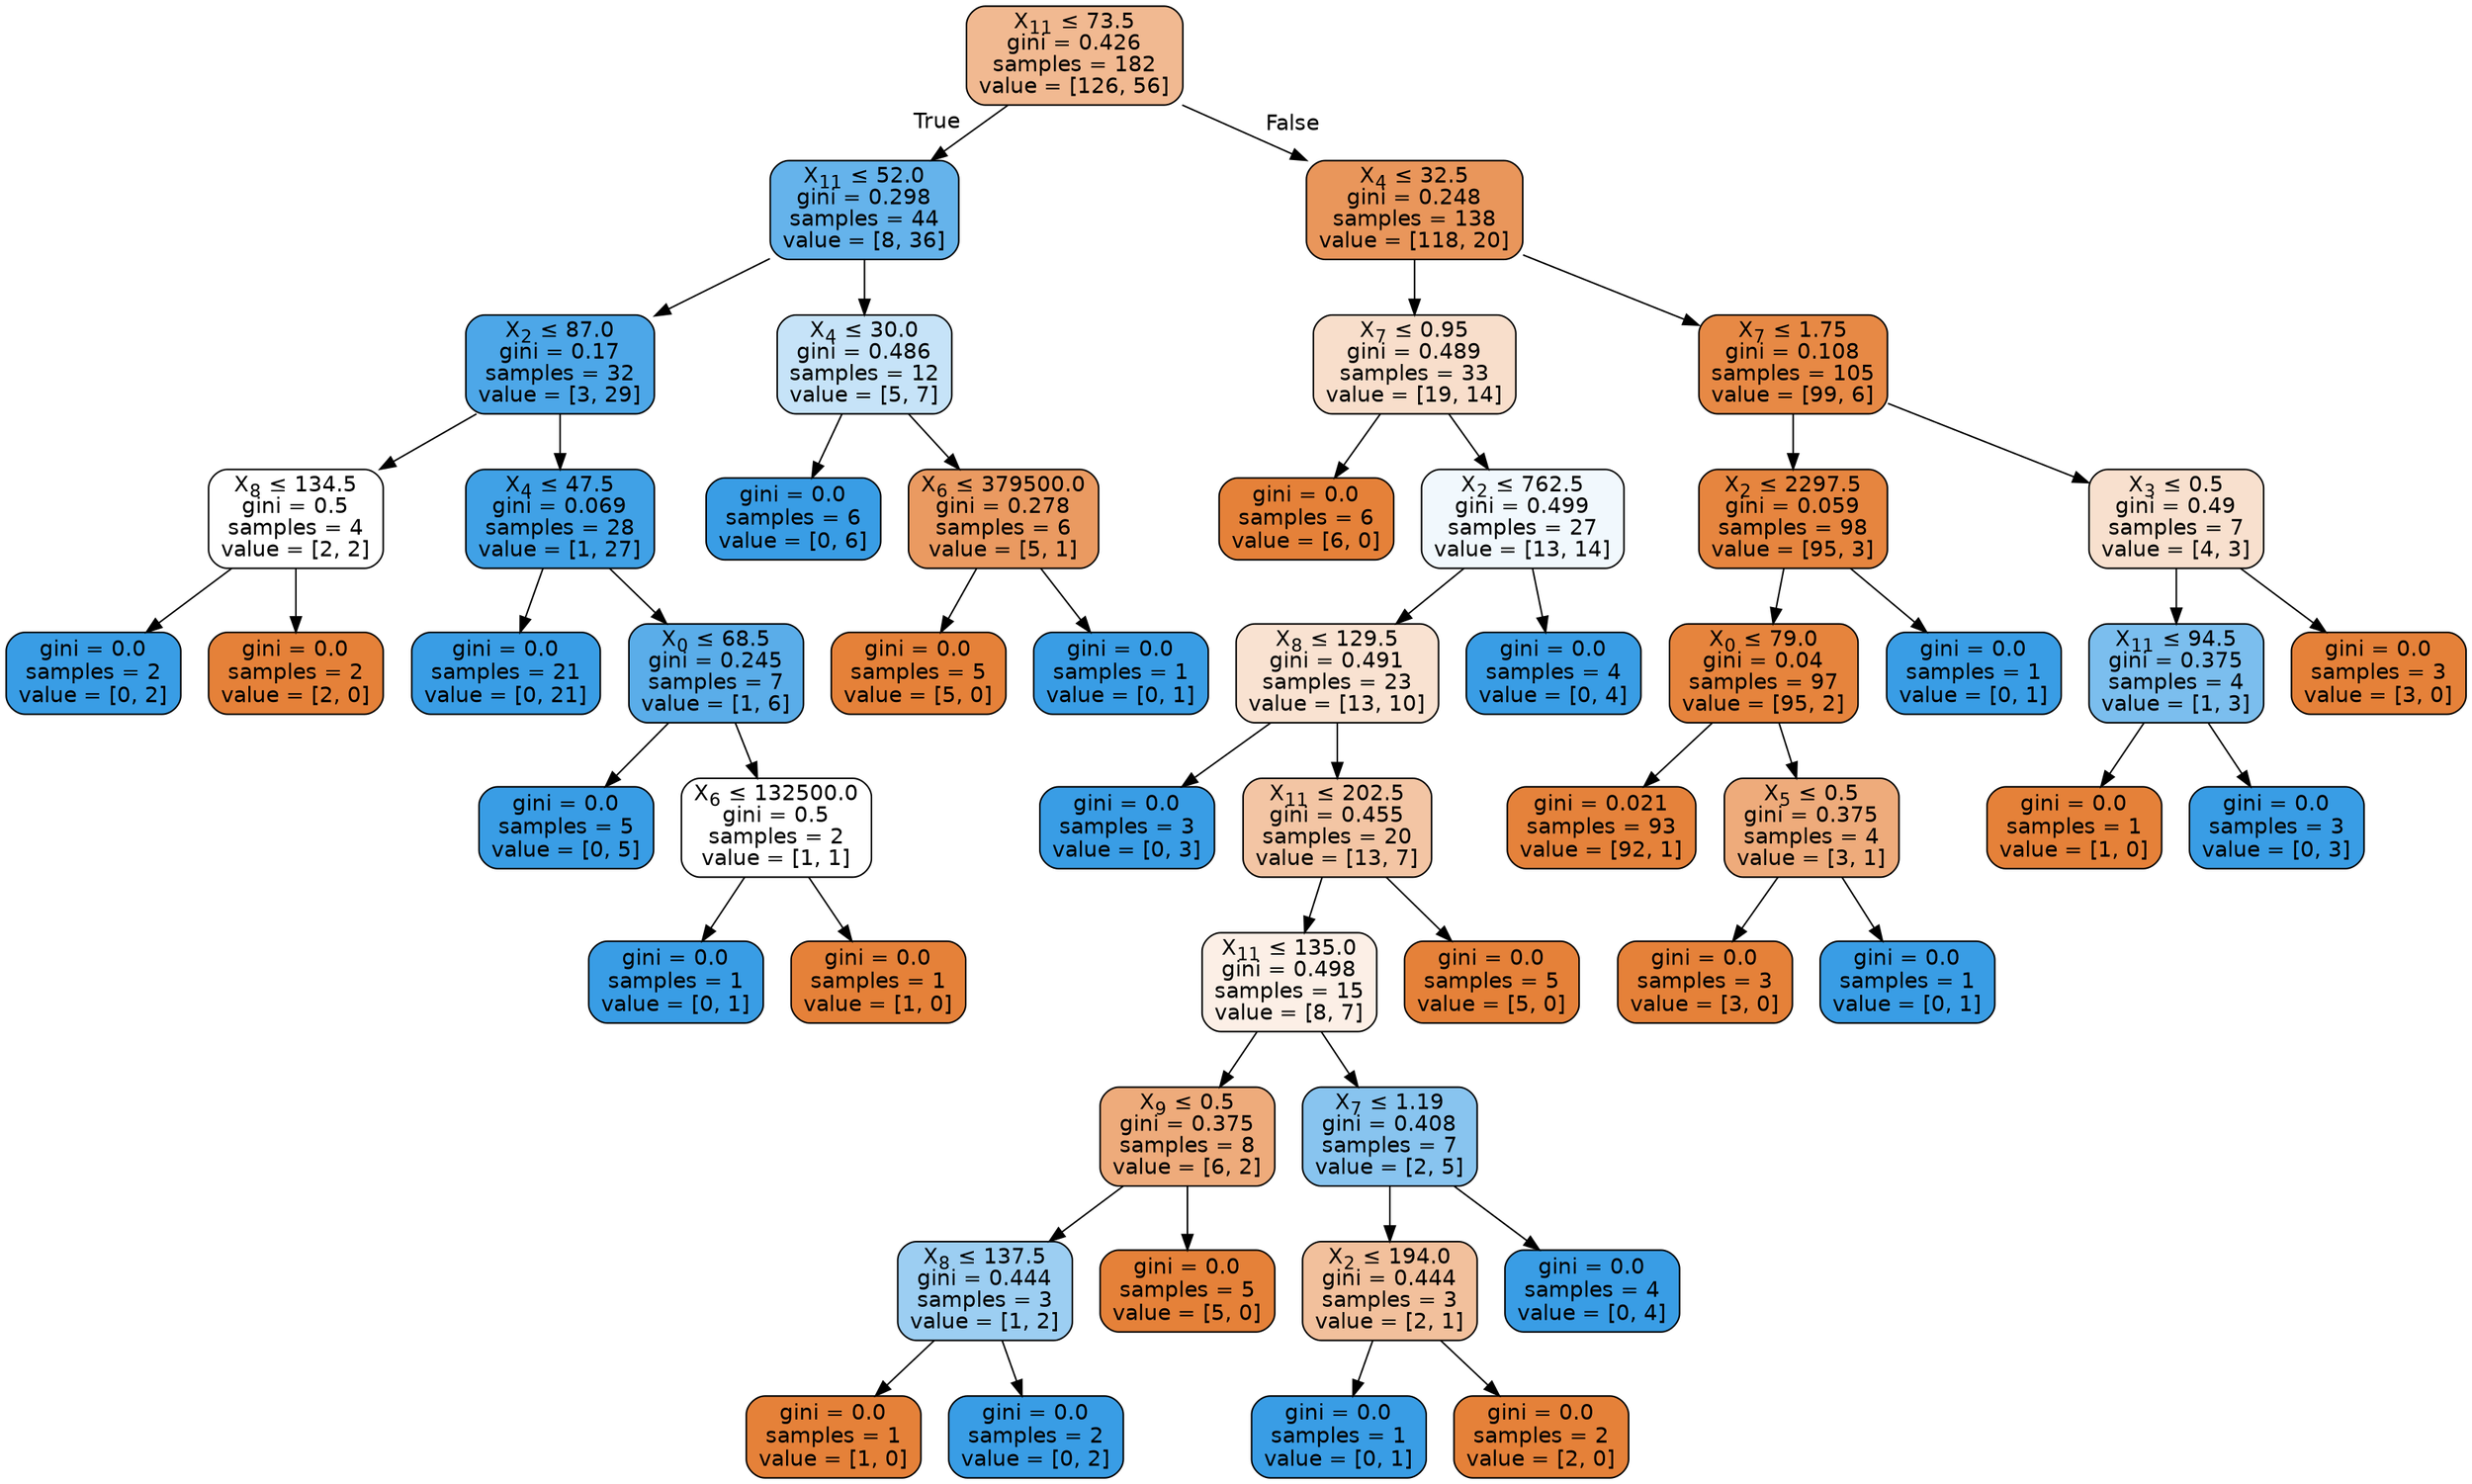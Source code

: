 digraph Tree {
node [shape=box, style="filled, rounded", color="black", fontname=helvetica] ;
edge [fontname=helvetica] ;
0 [label=<X<SUB>11</SUB> &le; 73.5<br/>gini = 0.426<br/>samples = 182<br/>value = [126, 56]>, fillcolor="#f1b991"] ;
1 [label=<X<SUB>11</SUB> &le; 52.0<br/>gini = 0.298<br/>samples = 44<br/>value = [8, 36]>, fillcolor="#65b3eb"] ;
0 -> 1 [labeldistance=2.5, labelangle=45, headlabel="True"] ;
2 [label=<X<SUB>2</SUB> &le; 87.0<br/>gini = 0.17<br/>samples = 32<br/>value = [3, 29]>, fillcolor="#4da7e8"] ;
1 -> 2 ;
3 [label=<X<SUB>8</SUB> &le; 134.5<br/>gini = 0.5<br/>samples = 4<br/>value = [2, 2]>, fillcolor="#ffffff"] ;
2 -> 3 ;
4 [label=<gini = 0.0<br/>samples = 2<br/>value = [0, 2]>, fillcolor="#399de5"] ;
3 -> 4 ;
5 [label=<gini = 0.0<br/>samples = 2<br/>value = [2, 0]>, fillcolor="#e58139"] ;
3 -> 5 ;
6 [label=<X<SUB>4</SUB> &le; 47.5<br/>gini = 0.069<br/>samples = 28<br/>value = [1, 27]>, fillcolor="#40a1e6"] ;
2 -> 6 ;
7 [label=<gini = 0.0<br/>samples = 21<br/>value = [0, 21]>, fillcolor="#399de5"] ;
6 -> 7 ;
8 [label=<X<SUB>0</SUB> &le; 68.5<br/>gini = 0.245<br/>samples = 7<br/>value = [1, 6]>, fillcolor="#5aade9"] ;
6 -> 8 ;
9 [label=<gini = 0.0<br/>samples = 5<br/>value = [0, 5]>, fillcolor="#399de5"] ;
8 -> 9 ;
10 [label=<X<SUB>6</SUB> &le; 132500.0<br/>gini = 0.5<br/>samples = 2<br/>value = [1, 1]>, fillcolor="#ffffff"] ;
8 -> 10 ;
11 [label=<gini = 0.0<br/>samples = 1<br/>value = [0, 1]>, fillcolor="#399de5"] ;
10 -> 11 ;
12 [label=<gini = 0.0<br/>samples = 1<br/>value = [1, 0]>, fillcolor="#e58139"] ;
10 -> 12 ;
13 [label=<X<SUB>4</SUB> &le; 30.0<br/>gini = 0.486<br/>samples = 12<br/>value = [5, 7]>, fillcolor="#c6e3f8"] ;
1 -> 13 ;
14 [label=<gini = 0.0<br/>samples = 6<br/>value = [0, 6]>, fillcolor="#399de5"] ;
13 -> 14 ;
15 [label=<X<SUB>6</SUB> &le; 379500.0<br/>gini = 0.278<br/>samples = 6<br/>value = [5, 1]>, fillcolor="#ea9a61"] ;
13 -> 15 ;
16 [label=<gini = 0.0<br/>samples = 5<br/>value = [5, 0]>, fillcolor="#e58139"] ;
15 -> 16 ;
17 [label=<gini = 0.0<br/>samples = 1<br/>value = [0, 1]>, fillcolor="#399de5"] ;
15 -> 17 ;
18 [label=<X<SUB>4</SUB> &le; 32.5<br/>gini = 0.248<br/>samples = 138<br/>value = [118, 20]>, fillcolor="#e9965b"] ;
0 -> 18 [labeldistance=2.5, labelangle=-45, headlabel="False"] ;
19 [label=<X<SUB>7</SUB> &le; 0.95<br/>gini = 0.489<br/>samples = 33<br/>value = [19, 14]>, fillcolor="#f8decb"] ;
18 -> 19 ;
20 [label=<gini = 0.0<br/>samples = 6<br/>value = [6, 0]>, fillcolor="#e58139"] ;
19 -> 20 ;
21 [label=<X<SUB>2</SUB> &le; 762.5<br/>gini = 0.499<br/>samples = 27<br/>value = [13, 14]>, fillcolor="#f1f8fd"] ;
19 -> 21 ;
22 [label=<X<SUB>8</SUB> &le; 129.5<br/>gini = 0.491<br/>samples = 23<br/>value = [13, 10]>, fillcolor="#f9e2d1"] ;
21 -> 22 ;
23 [label=<gini = 0.0<br/>samples = 3<br/>value = [0, 3]>, fillcolor="#399de5"] ;
22 -> 23 ;
24 [label=<X<SUB>11</SUB> &le; 202.5<br/>gini = 0.455<br/>samples = 20<br/>value = [13, 7]>, fillcolor="#f3c5a4"] ;
22 -> 24 ;
25 [label=<X<SUB>11</SUB> &le; 135.0<br/>gini = 0.498<br/>samples = 15<br/>value = [8, 7]>, fillcolor="#fcefe6"] ;
24 -> 25 ;
26 [label=<X<SUB>9</SUB> &le; 0.5<br/>gini = 0.375<br/>samples = 8<br/>value = [6, 2]>, fillcolor="#eeab7b"] ;
25 -> 26 ;
27 [label=<X<SUB>8</SUB> &le; 137.5<br/>gini = 0.444<br/>samples = 3<br/>value = [1, 2]>, fillcolor="#9ccef2"] ;
26 -> 27 ;
28 [label=<gini = 0.0<br/>samples = 1<br/>value = [1, 0]>, fillcolor="#e58139"] ;
27 -> 28 ;
29 [label=<gini = 0.0<br/>samples = 2<br/>value = [0, 2]>, fillcolor="#399de5"] ;
27 -> 29 ;
30 [label=<gini = 0.0<br/>samples = 5<br/>value = [5, 0]>, fillcolor="#e58139"] ;
26 -> 30 ;
31 [label=<X<SUB>7</SUB> &le; 1.19<br/>gini = 0.408<br/>samples = 7<br/>value = [2, 5]>, fillcolor="#88c4ef"] ;
25 -> 31 ;
32 [label=<X<SUB>2</SUB> &le; 194.0<br/>gini = 0.444<br/>samples = 3<br/>value = [2, 1]>, fillcolor="#f2c09c"] ;
31 -> 32 ;
33 [label=<gini = 0.0<br/>samples = 1<br/>value = [0, 1]>, fillcolor="#399de5"] ;
32 -> 33 ;
34 [label=<gini = 0.0<br/>samples = 2<br/>value = [2, 0]>, fillcolor="#e58139"] ;
32 -> 34 ;
35 [label=<gini = 0.0<br/>samples = 4<br/>value = [0, 4]>, fillcolor="#399de5"] ;
31 -> 35 ;
36 [label=<gini = 0.0<br/>samples = 5<br/>value = [5, 0]>, fillcolor="#e58139"] ;
24 -> 36 ;
37 [label=<gini = 0.0<br/>samples = 4<br/>value = [0, 4]>, fillcolor="#399de5"] ;
21 -> 37 ;
38 [label=<X<SUB>7</SUB> &le; 1.75<br/>gini = 0.108<br/>samples = 105<br/>value = [99, 6]>, fillcolor="#e78945"] ;
18 -> 38 ;
39 [label=<X<SUB>2</SUB> &le; 2297.5<br/>gini = 0.059<br/>samples = 98<br/>value = [95, 3]>, fillcolor="#e6853f"] ;
38 -> 39 ;
40 [label=<X<SUB>0</SUB> &le; 79.0<br/>gini = 0.04<br/>samples = 97<br/>value = [95, 2]>, fillcolor="#e6843d"] ;
39 -> 40 ;
41 [label=<gini = 0.021<br/>samples = 93<br/>value = [92, 1]>, fillcolor="#e5823b"] ;
40 -> 41 ;
42 [label=<X<SUB>5</SUB> &le; 0.5<br/>gini = 0.375<br/>samples = 4<br/>value = [3, 1]>, fillcolor="#eeab7b"] ;
40 -> 42 ;
43 [label=<gini = 0.0<br/>samples = 3<br/>value = [3, 0]>, fillcolor="#e58139"] ;
42 -> 43 ;
44 [label=<gini = 0.0<br/>samples = 1<br/>value = [0, 1]>, fillcolor="#399de5"] ;
42 -> 44 ;
45 [label=<gini = 0.0<br/>samples = 1<br/>value = [0, 1]>, fillcolor="#399de5"] ;
39 -> 45 ;
46 [label=<X<SUB>3</SUB> &le; 0.5<br/>gini = 0.49<br/>samples = 7<br/>value = [4, 3]>, fillcolor="#f8e0ce"] ;
38 -> 46 ;
47 [label=<X<SUB>11</SUB> &le; 94.5<br/>gini = 0.375<br/>samples = 4<br/>value = [1, 3]>, fillcolor="#7bbeee"] ;
46 -> 47 ;
48 [label=<gini = 0.0<br/>samples = 1<br/>value = [1, 0]>, fillcolor="#e58139"] ;
47 -> 48 ;
49 [label=<gini = 0.0<br/>samples = 3<br/>value = [0, 3]>, fillcolor="#399de5"] ;
47 -> 49 ;
50 [label=<gini = 0.0<br/>samples = 3<br/>value = [3, 0]>, fillcolor="#e58139"] ;
46 -> 50 ;
}